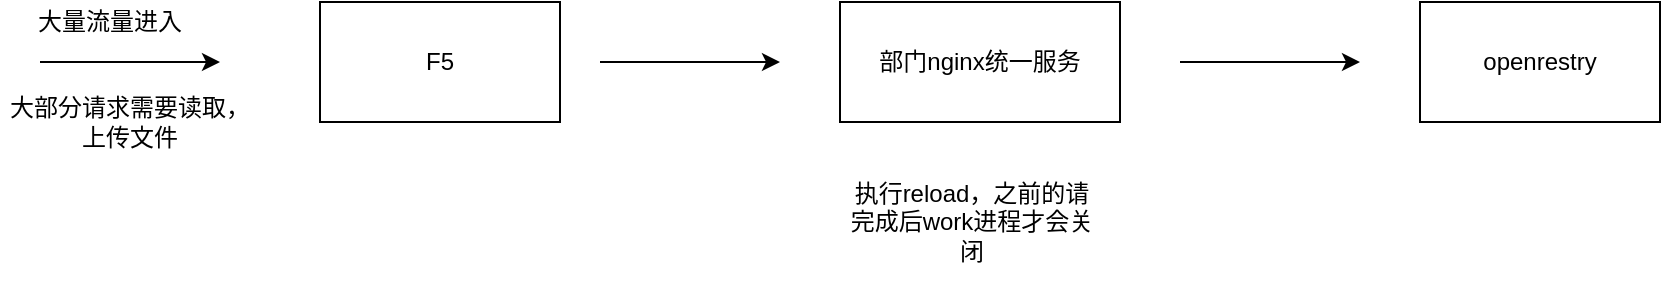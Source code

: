 <mxfile version="13.1.2" type="github">
  <diagram id="L1MS9s3SexZVEdTnPubB" name="Page-1">
    <mxGraphModel dx="1725" dy="591" grid="1" gridSize="10" guides="1" tooltips="1" connect="1" arrows="1" fold="1" page="1" pageScale="1" pageWidth="827" pageHeight="1169" math="0" shadow="0">
      <root>
        <mxCell id="0" />
        <mxCell id="1" parent="0" />
        <mxCell id="f7azGS1R2URvzf0obb4X-1" value="F5" style="rounded=0;whiteSpace=wrap;html=1;" vertex="1" parent="1">
          <mxGeometry x="110" y="200" width="120" height="60" as="geometry" />
        </mxCell>
        <mxCell id="f7azGS1R2URvzf0obb4X-2" value="部门nginx统一服务" style="rounded=0;whiteSpace=wrap;html=1;" vertex="1" parent="1">
          <mxGeometry x="370" y="200" width="140" height="60" as="geometry" />
        </mxCell>
        <mxCell id="f7azGS1R2URvzf0obb4X-3" value="openrestry" style="rounded=0;whiteSpace=wrap;html=1;" vertex="1" parent="1">
          <mxGeometry x="660" y="200" width="120" height="60" as="geometry" />
        </mxCell>
        <mxCell id="f7azGS1R2URvzf0obb4X-4" value="" style="endArrow=classic;html=1;" edge="1" parent="1">
          <mxGeometry width="50" height="50" relative="1" as="geometry">
            <mxPoint x="-30" y="230" as="sourcePoint" />
            <mxPoint x="60" y="230" as="targetPoint" />
          </mxGeometry>
        </mxCell>
        <mxCell id="f7azGS1R2URvzf0obb4X-5" value="" style="endArrow=classic;html=1;" edge="1" parent="1">
          <mxGeometry width="50" height="50" relative="1" as="geometry">
            <mxPoint x="250" y="230" as="sourcePoint" />
            <mxPoint x="340" y="230" as="targetPoint" />
          </mxGeometry>
        </mxCell>
        <mxCell id="f7azGS1R2URvzf0obb4X-6" value="" style="endArrow=classic;html=1;" edge="1" parent="1">
          <mxGeometry width="50" height="50" relative="1" as="geometry">
            <mxPoint x="540" y="230" as="sourcePoint" />
            <mxPoint x="630" y="230" as="targetPoint" />
          </mxGeometry>
        </mxCell>
        <mxCell id="f7azGS1R2URvzf0obb4X-7" value="大量流量进入" style="text;html=1;strokeColor=none;fillColor=none;align=center;verticalAlign=middle;whiteSpace=wrap;rounded=0;" vertex="1" parent="1">
          <mxGeometry x="-40" y="200" width="90" height="20" as="geometry" />
        </mxCell>
        <mxCell id="f7azGS1R2URvzf0obb4X-8" value="大部分请求需要读取，上传文件" style="text;html=1;strokeColor=none;fillColor=none;align=center;verticalAlign=middle;whiteSpace=wrap;rounded=0;" vertex="1" parent="1">
          <mxGeometry x="-50" y="250" width="130" height="20" as="geometry" />
        </mxCell>
        <mxCell id="f7azGS1R2URvzf0obb4X-9" value="执行reload，之前的请完成后work进程才会关闭" style="text;html=1;strokeColor=none;fillColor=none;align=center;verticalAlign=middle;whiteSpace=wrap;rounded=0;" vertex="1" parent="1">
          <mxGeometry x="371" y="280" width="130" height="60" as="geometry" />
        </mxCell>
      </root>
    </mxGraphModel>
  </diagram>
</mxfile>
